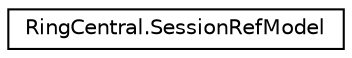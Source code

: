 digraph "Graphical Class Hierarchy"
{
 // LATEX_PDF_SIZE
  edge [fontname="Helvetica",fontsize="10",labelfontname="Helvetica",labelfontsize="10"];
  node [fontname="Helvetica",fontsize="10",shape=record];
  rankdir="LR";
  Node0 [label="RingCentral.SessionRefModel",height=0.2,width=0.4,color="black", fillcolor="white", style="filled",URL="$classRingCentral_1_1SessionRefModel.html",tooltip=" "];
}
